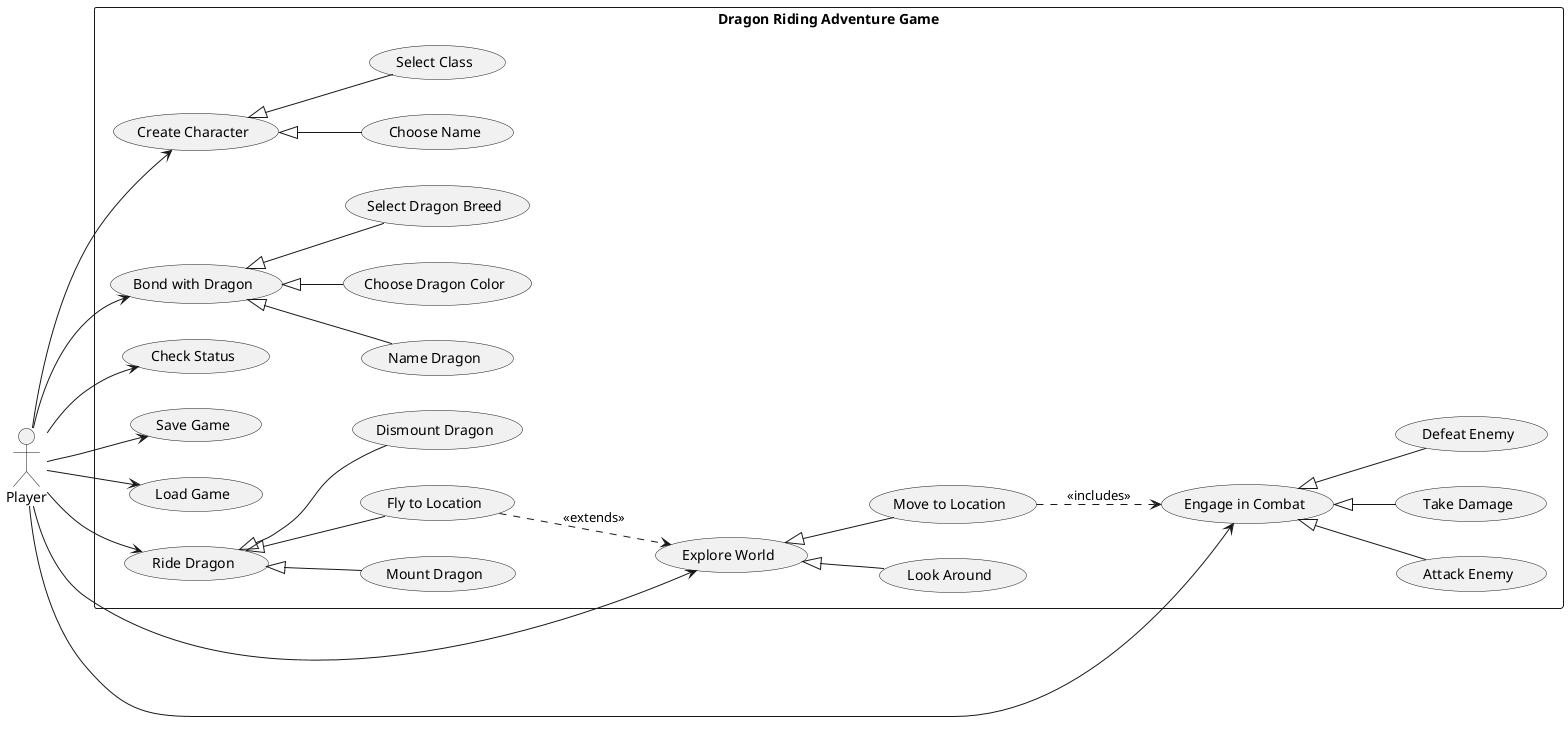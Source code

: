 @startuml
left to right direction
actor Player

rectangle "Dragon Riding Adventure Game" {
  usecase "Create Character" as UC1
  usecase "Choose Name" as UC1_1
  usecase "Select Class" as UC1_2
  usecase "Bond with Dragon" as UC2
  usecase "Name Dragon" as UC2_1
  usecase "Choose Dragon Color" as UC2_2
  usecase "Select Dragon Breed" as UC2_3
  usecase "Explore World" as UC3
  usecase "Look Around" as UC3_1
  usecase "Move to Location" as UC3_2
  usecase "Engage in Combat" as UC4
  usecase "Attack Enemy" as UC4_1
  usecase "Take Damage" as UC4_2
  usecase "Defeat Enemy" as UC4_3
  usecase "Check Status" as UC5
  usecase "Save Game" as UC6
  usecase "Load Game" as UC7
  usecase "Ride Dragon" as UC8
  usecase "Mount Dragon" as UC8_1
  usecase "Fly to Location" as UC8_2
  usecase "Dismount Dragon" as UC8_3
}

Player --> UC1
UC1 <|-- UC1_1
UC1 <|-- UC1_2
Player --> UC2
UC2 <|-- UC2_1
UC2 <|-- UC2_2
UC2 <|-- UC2_3
Player --> UC3
UC3 <|-- UC3_1
UC3 <|-- UC3_2
Player --> UC4
UC4 <|-- UC4_1
UC4 <|-- UC4_2
UC4 <|-- UC4_3
Player --> UC5
Player --> UC6
Player --> UC7
Player --> UC8
UC8 <|-- UC8_1
UC8 <|-- UC8_2
UC8 <|-- UC8_3

UC3_2 ..> UC4 : <<includes>>
UC8_2 ..> UC3 : <<extends>>
@enduml
